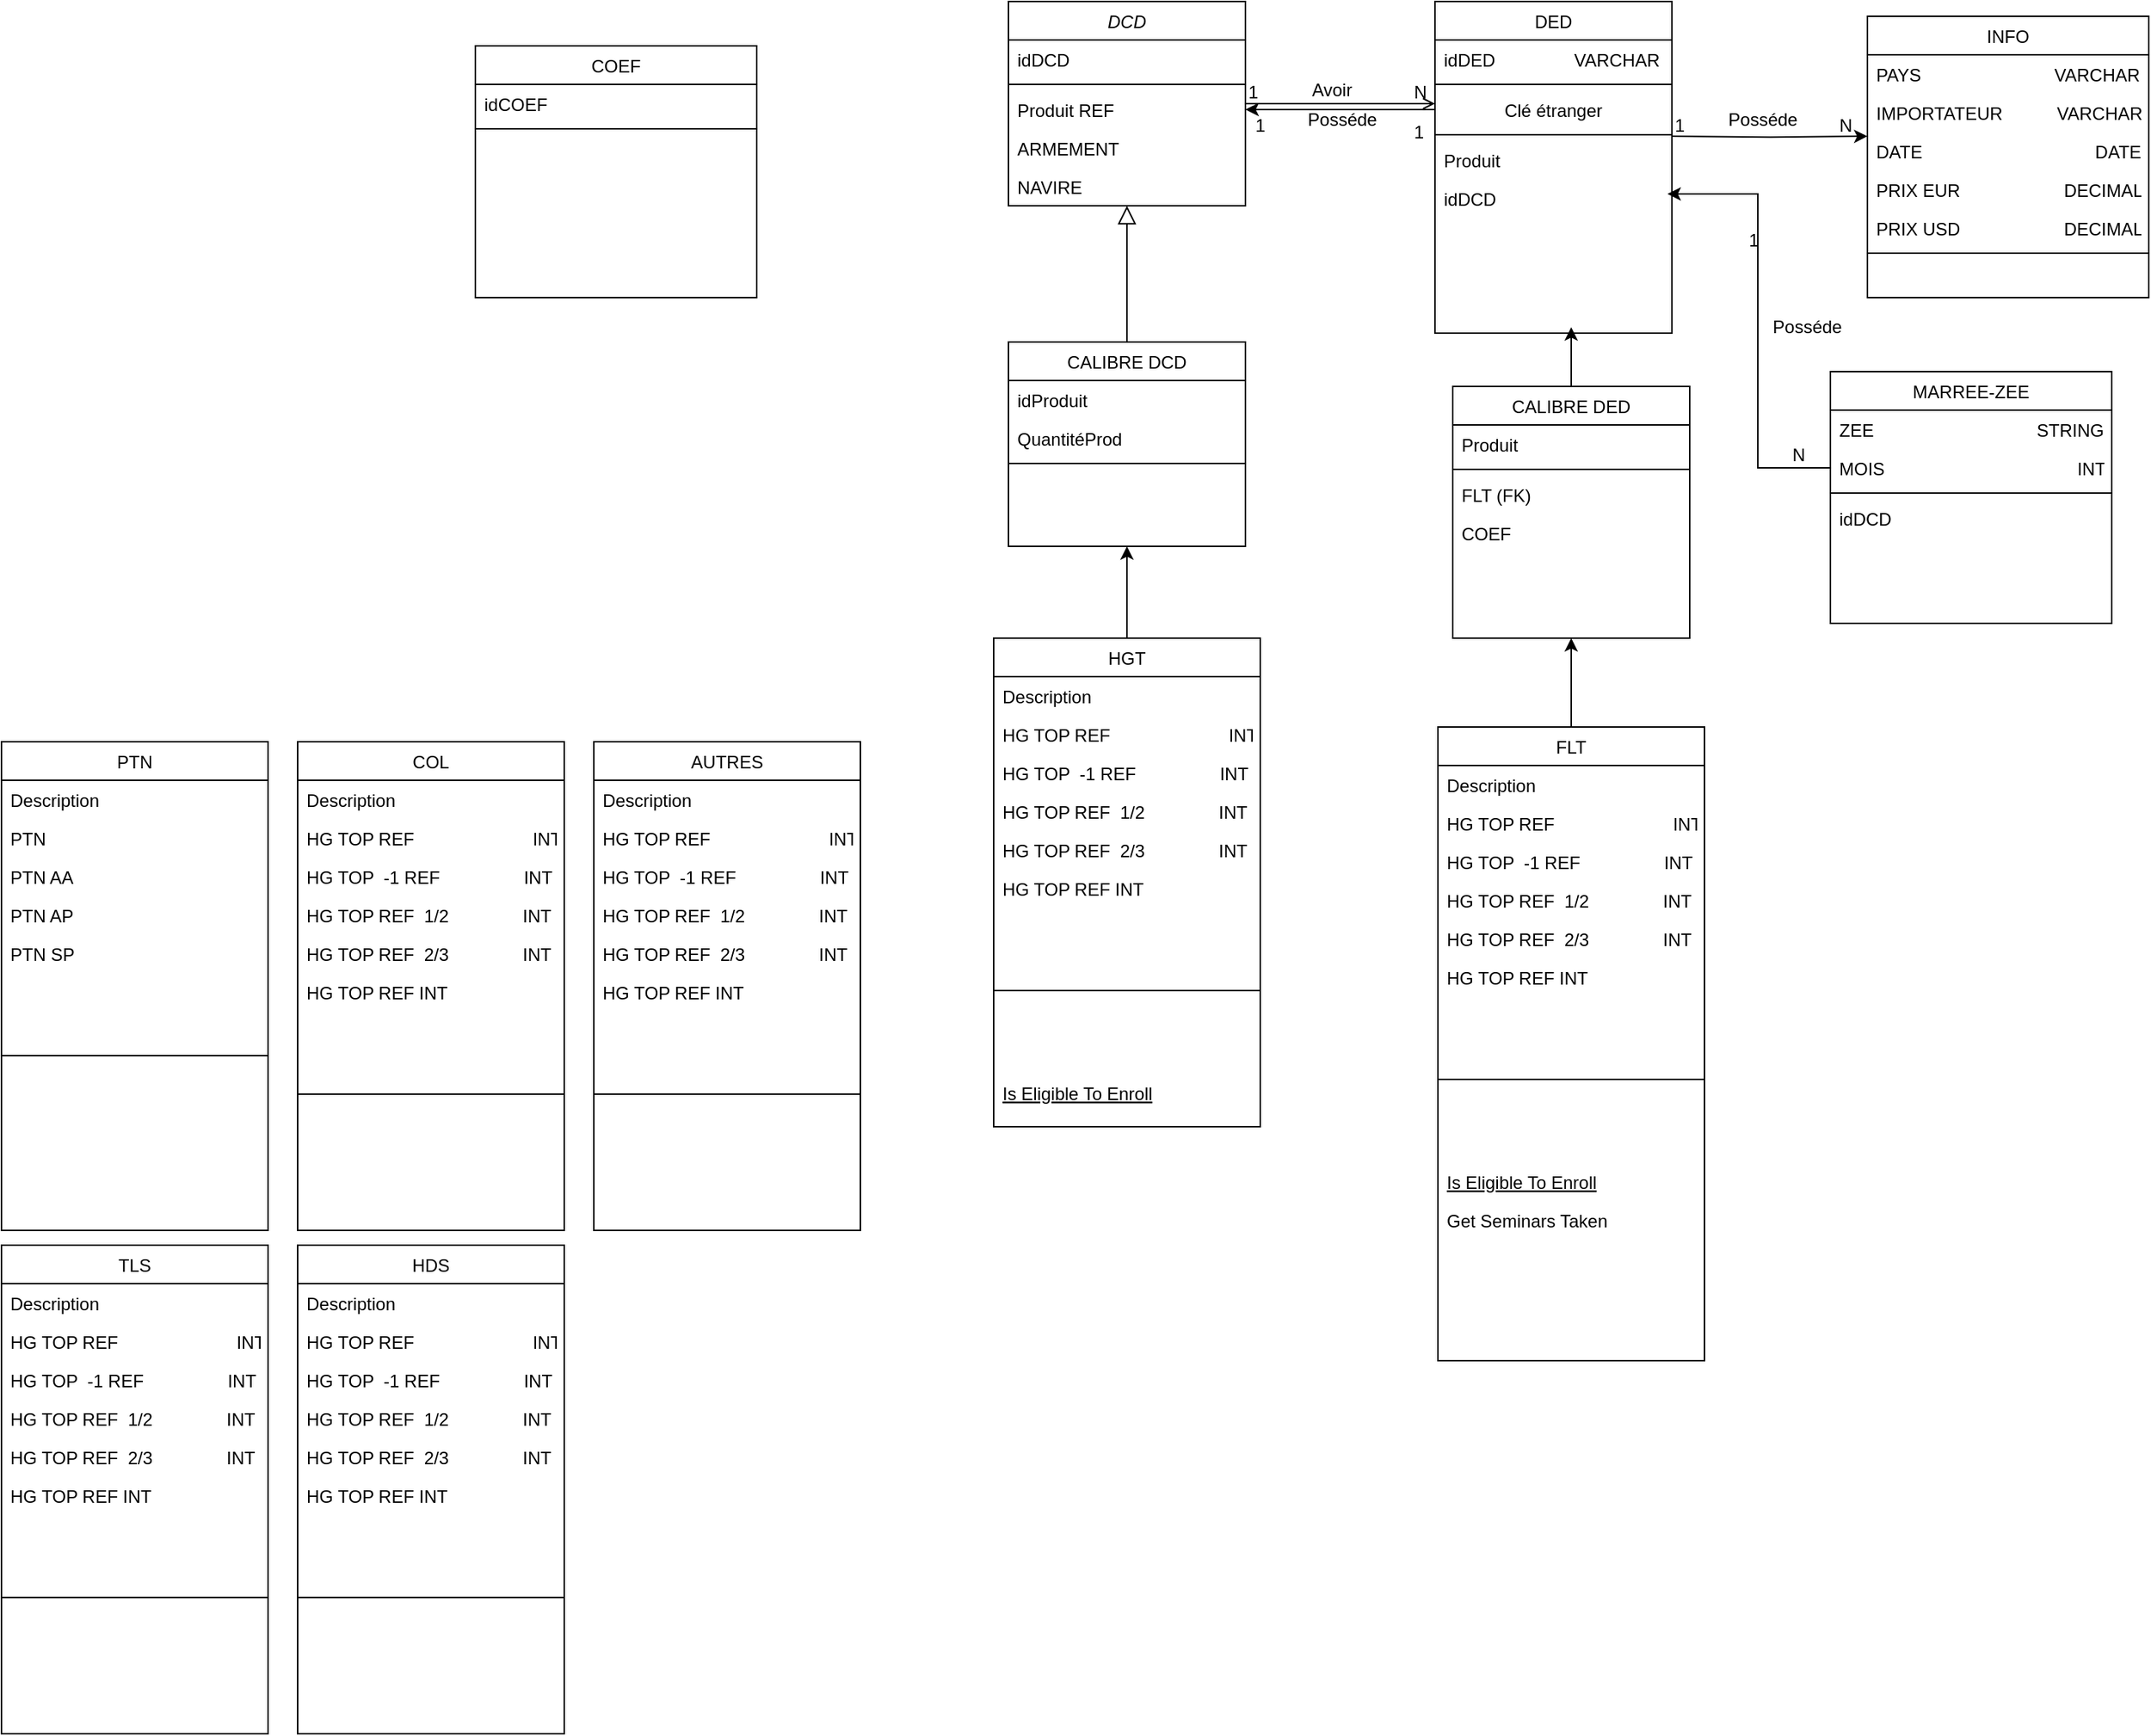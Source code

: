 <mxfile version="23.1.2" type="github">
  <diagram id="C5RBs43oDa-KdzZeNtuy" name="Page-1">
    <mxGraphModel dx="1964" dy="835" grid="1" gridSize="10" guides="1" tooltips="1" connect="1" arrows="1" fold="1" page="1" pageScale="1" pageWidth="827" pageHeight="1169" math="0" shadow="0">
      <root>
        <mxCell id="WIyWlLk6GJQsqaUBKTNV-0" />
        <mxCell id="WIyWlLk6GJQsqaUBKTNV-1" parent="WIyWlLk6GJQsqaUBKTNV-0" />
        <mxCell id="zkfFHV4jXpPFQw0GAbJ--0" value="DCD" style="swimlane;fontStyle=2;align=center;verticalAlign=top;childLayout=stackLayout;horizontal=1;startSize=26;horizontalStack=0;resizeParent=1;resizeLast=0;collapsible=1;marginBottom=0;rounded=0;shadow=0;strokeWidth=1;" parent="WIyWlLk6GJQsqaUBKTNV-1" vertex="1">
          <mxGeometry x="130" y="30" width="160" height="138" as="geometry">
            <mxRectangle x="230" y="140" width="160" height="26" as="alternateBounds" />
          </mxGeometry>
        </mxCell>
        <mxCell id="zkfFHV4jXpPFQw0GAbJ--1" value="idDCD" style="text;align=left;verticalAlign=top;spacingLeft=4;spacingRight=4;overflow=hidden;rotatable=0;points=[[0,0.5],[1,0.5]];portConstraint=eastwest;" parent="zkfFHV4jXpPFQw0GAbJ--0" vertex="1">
          <mxGeometry y="26" width="160" height="26" as="geometry" />
        </mxCell>
        <mxCell id="zkfFHV4jXpPFQw0GAbJ--4" value="" style="line;html=1;strokeWidth=1;align=left;verticalAlign=middle;spacingTop=-1;spacingLeft=3;spacingRight=3;rotatable=0;labelPosition=right;points=[];portConstraint=eastwest;" parent="zkfFHV4jXpPFQw0GAbJ--0" vertex="1">
          <mxGeometry y="52" width="160" height="8" as="geometry" />
        </mxCell>
        <mxCell id="zkfFHV4jXpPFQw0GAbJ--5" value="Produit REF" style="text;align=left;verticalAlign=top;spacingLeft=4;spacingRight=4;overflow=hidden;rotatable=0;points=[[0,0.5],[1,0.5]];portConstraint=eastwest;" parent="zkfFHV4jXpPFQw0GAbJ--0" vertex="1">
          <mxGeometry y="60" width="160" height="26" as="geometry" />
        </mxCell>
        <mxCell id="qgcwNALDDDJDEwrhftnE-55" value="ARMEMENT" style="text;align=left;verticalAlign=top;spacingLeft=4;spacingRight=4;overflow=hidden;rotatable=0;points=[[0,0.5],[1,0.5]];portConstraint=eastwest;" parent="zkfFHV4jXpPFQw0GAbJ--0" vertex="1">
          <mxGeometry y="86" width="160" height="26" as="geometry" />
        </mxCell>
        <mxCell id="qgcwNALDDDJDEwrhftnE-56" value="NAVIRE" style="text;align=left;verticalAlign=top;spacingLeft=4;spacingRight=4;overflow=hidden;rotatable=0;points=[[0,0.5],[1,0.5]];portConstraint=eastwest;" parent="zkfFHV4jXpPFQw0GAbJ--0" vertex="1">
          <mxGeometry y="112" width="160" height="26" as="geometry" />
        </mxCell>
        <mxCell id="zkfFHV4jXpPFQw0GAbJ--6" value="CALIBRE DCD" style="swimlane;fontStyle=0;align=center;verticalAlign=top;childLayout=stackLayout;horizontal=1;startSize=26;horizontalStack=0;resizeParent=1;resizeLast=0;collapsible=1;marginBottom=0;rounded=0;shadow=0;strokeWidth=1;" parent="WIyWlLk6GJQsqaUBKTNV-1" vertex="1">
          <mxGeometry x="130" y="260" width="160" height="138" as="geometry">
            <mxRectangle x="130" y="380" width="160" height="26" as="alternateBounds" />
          </mxGeometry>
        </mxCell>
        <mxCell id="zkfFHV4jXpPFQw0GAbJ--7" value="idProduit&#xa;" style="text;align=left;verticalAlign=top;spacingLeft=4;spacingRight=4;overflow=hidden;rotatable=0;points=[[0,0.5],[1,0.5]];portConstraint=eastwest;" parent="zkfFHV4jXpPFQw0GAbJ--6" vertex="1">
          <mxGeometry y="26" width="160" height="26" as="geometry" />
        </mxCell>
        <mxCell id="qgcwNALDDDJDEwrhftnE-77" value="QuantitéProd&#xa;" style="text;align=left;verticalAlign=top;spacingLeft=4;spacingRight=4;overflow=hidden;rotatable=0;points=[[0,0.5],[1,0.5]];portConstraint=eastwest;" parent="zkfFHV4jXpPFQw0GAbJ--6" vertex="1">
          <mxGeometry y="52" width="160" height="26" as="geometry" />
        </mxCell>
        <mxCell id="zkfFHV4jXpPFQw0GAbJ--9" value="" style="line;html=1;strokeWidth=1;align=left;verticalAlign=middle;spacingTop=-1;spacingLeft=3;spacingRight=3;rotatable=0;labelPosition=right;points=[];portConstraint=eastwest;" parent="zkfFHV4jXpPFQw0GAbJ--6" vertex="1">
          <mxGeometry y="78" width="160" height="8" as="geometry" />
        </mxCell>
        <mxCell id="zkfFHV4jXpPFQw0GAbJ--12" value="" style="endArrow=block;endSize=10;endFill=0;shadow=0;strokeWidth=1;rounded=0;edgeStyle=elbowEdgeStyle;elbow=vertical;" parent="WIyWlLk6GJQsqaUBKTNV-1" source="zkfFHV4jXpPFQw0GAbJ--6" target="zkfFHV4jXpPFQw0GAbJ--0" edge="1">
          <mxGeometry width="160" relative="1" as="geometry">
            <mxPoint x="110" y="113" as="sourcePoint" />
            <mxPoint x="110" y="113" as="targetPoint" />
          </mxGeometry>
        </mxCell>
        <mxCell id="qgcwNALDDDJDEwrhftnE-39" style="edgeStyle=orthogonalEdgeStyle;rounded=0;orthogonalLoop=1;jettySize=auto;html=1;" parent="WIyWlLk6GJQsqaUBKTNV-1" source="zkfFHV4jXpPFQw0GAbJ--13" edge="1">
          <mxGeometry relative="1" as="geometry">
            <mxPoint x="510" y="250" as="targetPoint" />
          </mxGeometry>
        </mxCell>
        <mxCell id="zkfFHV4jXpPFQw0GAbJ--13" value="CALIBRE DED" style="swimlane;fontStyle=0;align=center;verticalAlign=top;childLayout=stackLayout;horizontal=1;startSize=26;horizontalStack=0;resizeParent=1;resizeLast=0;collapsible=1;marginBottom=0;rounded=0;shadow=0;strokeWidth=1;" parent="WIyWlLk6GJQsqaUBKTNV-1" vertex="1">
          <mxGeometry x="430" y="290" width="160" height="170" as="geometry">
            <mxRectangle x="340" y="380" width="170" height="26" as="alternateBounds" />
          </mxGeometry>
        </mxCell>
        <mxCell id="zkfFHV4jXpPFQw0GAbJ--14" value="Produit" style="text;align=left;verticalAlign=top;spacingLeft=4;spacingRight=4;overflow=hidden;rotatable=0;points=[[0,0.5],[1,0.5]];portConstraint=eastwest;" parent="zkfFHV4jXpPFQw0GAbJ--13" vertex="1">
          <mxGeometry y="26" width="160" height="26" as="geometry" />
        </mxCell>
        <mxCell id="zkfFHV4jXpPFQw0GAbJ--15" value="" style="line;html=1;strokeWidth=1;align=left;verticalAlign=middle;spacingTop=-1;spacingLeft=3;spacingRight=3;rotatable=0;labelPosition=right;points=[];portConstraint=eastwest;" parent="zkfFHV4jXpPFQw0GAbJ--13" vertex="1">
          <mxGeometry y="52" width="160" height="8" as="geometry" />
        </mxCell>
        <mxCell id="qgcwNALDDDJDEwrhftnE-46" value="FLT (FK)" style="text;align=left;verticalAlign=top;spacingLeft=4;spacingRight=4;overflow=hidden;rotatable=0;points=[[0,0.5],[1,0.5]];portConstraint=eastwest;" parent="zkfFHV4jXpPFQw0GAbJ--13" vertex="1">
          <mxGeometry y="60" width="160" height="26" as="geometry" />
        </mxCell>
        <mxCell id="ZWhi7HKw57hq6rSF6S-4-10" value="COEF" style="text;align=left;verticalAlign=top;spacingLeft=4;spacingRight=4;overflow=hidden;rotatable=0;points=[[0,0.5],[1,0.5]];portConstraint=eastwest;" vertex="1" parent="zkfFHV4jXpPFQw0GAbJ--13">
          <mxGeometry y="86" width="160" height="26" as="geometry" />
        </mxCell>
        <mxCell id="zkfFHV4jXpPFQw0GAbJ--17" value="DED" style="swimlane;fontStyle=0;align=center;verticalAlign=top;childLayout=stackLayout;horizontal=1;startSize=26;horizontalStack=0;resizeParent=1;resizeLast=0;collapsible=1;marginBottom=0;rounded=0;shadow=0;strokeWidth=1;" parent="WIyWlLk6GJQsqaUBKTNV-1" vertex="1">
          <mxGeometry x="418" y="30" width="160" height="224" as="geometry">
            <mxRectangle x="550" y="140" width="160" height="26" as="alternateBounds" />
          </mxGeometry>
        </mxCell>
        <mxCell id="zkfFHV4jXpPFQw0GAbJ--18" value="idDED                VARCHAR" style="text;align=left;verticalAlign=top;spacingLeft=4;spacingRight=4;overflow=hidden;rotatable=0;points=[[0,0.5],[1,0.5]];portConstraint=eastwest;" parent="zkfFHV4jXpPFQw0GAbJ--17" vertex="1">
          <mxGeometry y="26" width="160" height="26" as="geometry" />
        </mxCell>
        <mxCell id="qgcwNALDDDJDEwrhftnE-44" style="edgeStyle=orthogonalEdgeStyle;rounded=0;orthogonalLoop=1;jettySize=auto;html=1;" parent="zkfFHV4jXpPFQw0GAbJ--17" edge="1">
          <mxGeometry relative="1" as="geometry">
            <mxPoint x="292" y="91" as="targetPoint" />
            <mxPoint x="160" y="91.059" as="sourcePoint" />
          </mxGeometry>
        </mxCell>
        <mxCell id="zkfFHV4jXpPFQw0GAbJ--23" value="" style="line;html=1;strokeWidth=1;align=left;verticalAlign=middle;spacingTop=-1;spacingLeft=3;spacingRight=3;rotatable=0;labelPosition=right;points=[];portConstraint=eastwest;" parent="zkfFHV4jXpPFQw0GAbJ--17" vertex="1">
          <mxGeometry y="52" width="160" height="8" as="geometry" />
        </mxCell>
        <mxCell id="zkfFHV4jXpPFQw0GAbJ--24" value="Clé étranger" style="text;align=center;verticalAlign=top;spacingLeft=4;spacingRight=4;overflow=hidden;rotatable=0;points=[[0,0.5],[1,0.5]];portConstraint=eastwest;" parent="zkfFHV4jXpPFQw0GAbJ--17" vertex="1">
          <mxGeometry y="60" width="160" height="26" as="geometry" />
        </mxCell>
        <mxCell id="qgcwNALDDDJDEwrhftnE-45" value="" style="line;html=1;strokeWidth=1;align=left;verticalAlign=middle;spacingTop=-1;spacingLeft=3;spacingRight=3;rotatable=0;labelPosition=right;points=[];portConstraint=eastwest;" parent="zkfFHV4jXpPFQw0GAbJ--17" vertex="1">
          <mxGeometry y="86" width="160" height="8" as="geometry" />
        </mxCell>
        <mxCell id="zkfFHV4jXpPFQw0GAbJ--25" value="Produit" style="text;align=left;verticalAlign=top;spacingLeft=4;spacingRight=4;overflow=hidden;rotatable=0;points=[[0,0.5],[1,0.5]];portConstraint=eastwest;" parent="zkfFHV4jXpPFQw0GAbJ--17" vertex="1">
          <mxGeometry y="94" width="160" height="26" as="geometry" />
        </mxCell>
        <mxCell id="qgcwNALDDDJDEwrhftnE-47" value="idDCD" style="text;align=left;verticalAlign=top;spacingLeft=4;spacingRight=4;overflow=hidden;rotatable=0;points=[[0,0.5],[1,0.5]];portConstraint=eastwest;" parent="zkfFHV4jXpPFQw0GAbJ--17" vertex="1">
          <mxGeometry y="120" width="160" height="26" as="geometry" />
        </mxCell>
        <mxCell id="zkfFHV4jXpPFQw0GAbJ--26" value="" style="endArrow=open;shadow=0;strokeWidth=1;rounded=0;endFill=1;edgeStyle=elbowEdgeStyle;elbow=vertical;" parent="WIyWlLk6GJQsqaUBKTNV-1" source="zkfFHV4jXpPFQw0GAbJ--0" target="zkfFHV4jXpPFQw0GAbJ--17" edge="1">
          <mxGeometry x="0.5" y="41" relative="1" as="geometry">
            <mxPoint x="290" y="102" as="sourcePoint" />
            <mxPoint x="450" y="102" as="targetPoint" />
            <mxPoint x="-40" y="32" as="offset" />
          </mxGeometry>
        </mxCell>
        <mxCell id="zkfFHV4jXpPFQw0GAbJ--27" value="1" style="resizable=0;align=left;verticalAlign=bottom;labelBackgroundColor=none;fontSize=12;" parent="zkfFHV4jXpPFQw0GAbJ--26" connectable="0" vertex="1">
          <mxGeometry x="-1" relative="1" as="geometry">
            <mxPoint y="1" as="offset" />
          </mxGeometry>
        </mxCell>
        <mxCell id="zkfFHV4jXpPFQw0GAbJ--28" value="N" style="resizable=0;align=right;verticalAlign=bottom;labelBackgroundColor=none;fontSize=12;" parent="zkfFHV4jXpPFQw0GAbJ--26" connectable="0" vertex="1">
          <mxGeometry x="1" relative="1" as="geometry">
            <mxPoint x="-4" y="1" as="offset" />
          </mxGeometry>
        </mxCell>
        <mxCell id="zkfFHV4jXpPFQw0GAbJ--29" value="Avoir" style="text;html=1;resizable=0;points=[];;align=center;verticalAlign=middle;labelBackgroundColor=none;rounded=0;shadow=0;strokeWidth=1;fontSize=12;" parent="zkfFHV4jXpPFQw0GAbJ--26" vertex="1" connectable="0">
          <mxGeometry x="0.5" y="49" relative="1" as="geometry">
            <mxPoint x="-38" y="40" as="offset" />
          </mxGeometry>
        </mxCell>
        <mxCell id="qgcwNALDDDJDEwrhftnE-63" style="edgeStyle=orthogonalEdgeStyle;rounded=0;orthogonalLoop=1;jettySize=auto;html=1;entryX=0.5;entryY=1;entryDx=0;entryDy=0;" parent="WIyWlLk6GJQsqaUBKTNV-1" source="qgcwNALDDDJDEwrhftnE-0" target="zkfFHV4jXpPFQw0GAbJ--6" edge="1">
          <mxGeometry relative="1" as="geometry" />
        </mxCell>
        <mxCell id="qgcwNALDDDJDEwrhftnE-0" value="HGT" style="swimlane;fontStyle=0;align=center;verticalAlign=top;childLayout=stackLayout;horizontal=1;startSize=26;horizontalStack=0;resizeParent=1;resizeLast=0;collapsible=1;marginBottom=0;rounded=0;shadow=0;strokeWidth=1;" parent="WIyWlLk6GJQsqaUBKTNV-1" vertex="1">
          <mxGeometry x="120" y="460" width="180" height="330" as="geometry">
            <mxRectangle x="130" y="380" width="160" height="26" as="alternateBounds" />
          </mxGeometry>
        </mxCell>
        <mxCell id="qgcwNALDDDJDEwrhftnE-1" value="Description" style="text;align=left;verticalAlign=top;spacingLeft=4;spacingRight=4;overflow=hidden;rotatable=0;points=[[0,0.5],[1,0.5]];portConstraint=eastwest;" parent="qgcwNALDDDJDEwrhftnE-0" vertex="1">
          <mxGeometry y="26" width="180" height="26" as="geometry" />
        </mxCell>
        <mxCell id="qgcwNALDDDJDEwrhftnE-2" value="HG TOP REF                        INT" style="text;align=left;verticalAlign=top;spacingLeft=4;spacingRight=4;overflow=hidden;rotatable=0;points=[[0,0.5],[1,0.5]];portConstraint=eastwest;rounded=0;shadow=0;html=0;" parent="qgcwNALDDDJDEwrhftnE-0" vertex="1">
          <mxGeometry y="52" width="180" height="26" as="geometry" />
        </mxCell>
        <mxCell id="qgcwNALDDDJDEwrhftnE-10" value="HG TOP  -1 REF                 INT" style="text;align=left;verticalAlign=top;spacingLeft=4;spacingRight=4;overflow=hidden;rotatable=0;points=[[0,0.5],[1,0.5]];portConstraint=eastwest;rounded=0;shadow=0;html=0;" parent="qgcwNALDDDJDEwrhftnE-0" vertex="1">
          <mxGeometry y="78" width="180" height="26" as="geometry" />
        </mxCell>
        <mxCell id="qgcwNALDDDJDEwrhftnE-11" value="HG TOP REF  1/2               INT" style="text;align=left;verticalAlign=top;spacingLeft=4;spacingRight=4;overflow=hidden;rotatable=0;points=[[0,0.5],[1,0.5]];portConstraint=eastwest;rounded=0;shadow=0;html=0;" parent="qgcwNALDDDJDEwrhftnE-0" vertex="1">
          <mxGeometry y="104" width="180" height="26" as="geometry" />
        </mxCell>
        <mxCell id="qgcwNALDDDJDEwrhftnE-12" value="HG TOP REF  2/3               INT" style="text;align=left;verticalAlign=top;spacingLeft=4;spacingRight=4;overflow=hidden;rotatable=0;points=[[0,0.5],[1,0.5]];portConstraint=eastwest;rounded=0;shadow=0;html=0;" parent="qgcwNALDDDJDEwrhftnE-0" vertex="1">
          <mxGeometry y="130" width="180" height="26" as="geometry" />
        </mxCell>
        <mxCell id="qgcwNALDDDJDEwrhftnE-13" value="HG TOP REF INT" style="text;align=left;verticalAlign=top;spacingLeft=4;spacingRight=4;overflow=hidden;rotatable=0;points=[[0,0.5],[1,0.5]];portConstraint=eastwest;rounded=0;shadow=0;html=0;" parent="qgcwNALDDDJDEwrhftnE-0" vertex="1">
          <mxGeometry y="156" width="180" height="26" as="geometry" />
        </mxCell>
        <mxCell id="qgcwNALDDDJDEwrhftnE-3" value="" style="line;html=1;strokeWidth=1;align=left;verticalAlign=middle;spacingTop=-1;spacingLeft=3;spacingRight=3;rotatable=0;labelPosition=right;points=[];portConstraint=eastwest;" parent="qgcwNALDDDJDEwrhftnE-0" vertex="1">
          <mxGeometry y="182" width="180" height="112" as="geometry" />
        </mxCell>
        <mxCell id="qgcwNALDDDJDEwrhftnE-4" value="Is Eligible To Enroll" style="text;align=left;verticalAlign=top;spacingLeft=4;spacingRight=4;overflow=hidden;rotatable=0;points=[[0,0.5],[1,0.5]];portConstraint=eastwest;fontStyle=4" parent="qgcwNALDDDJDEwrhftnE-0" vertex="1">
          <mxGeometry y="294" width="180" height="26" as="geometry" />
        </mxCell>
        <mxCell id="qgcwNALDDDJDEwrhftnE-42" style="edgeStyle=orthogonalEdgeStyle;rounded=0;orthogonalLoop=1;jettySize=auto;html=1;entryX=0.5;entryY=1;entryDx=0;entryDy=0;" parent="WIyWlLk6GJQsqaUBKTNV-1" source="qgcwNALDDDJDEwrhftnE-15" target="zkfFHV4jXpPFQw0GAbJ--13" edge="1">
          <mxGeometry relative="1" as="geometry" />
        </mxCell>
        <mxCell id="qgcwNALDDDJDEwrhftnE-15" value="FLT" style="swimlane;fontStyle=0;align=center;verticalAlign=top;childLayout=stackLayout;horizontal=1;startSize=26;horizontalStack=0;resizeParent=1;resizeLast=0;collapsible=1;marginBottom=0;rounded=0;shadow=0;strokeWidth=1;" parent="WIyWlLk6GJQsqaUBKTNV-1" vertex="1">
          <mxGeometry x="420" y="520" width="180" height="428" as="geometry">
            <mxRectangle x="130" y="380" width="160" height="26" as="alternateBounds" />
          </mxGeometry>
        </mxCell>
        <mxCell id="qgcwNALDDDJDEwrhftnE-16" value="Description" style="text;align=left;verticalAlign=top;spacingLeft=4;spacingRight=4;overflow=hidden;rotatable=0;points=[[0,0.5],[1,0.5]];portConstraint=eastwest;" parent="qgcwNALDDDJDEwrhftnE-15" vertex="1">
          <mxGeometry y="26" width="180" height="26" as="geometry" />
        </mxCell>
        <mxCell id="qgcwNALDDDJDEwrhftnE-17" value="HG TOP REF                        INT" style="text;align=left;verticalAlign=top;spacingLeft=4;spacingRight=4;overflow=hidden;rotatable=0;points=[[0,0.5],[1,0.5]];portConstraint=eastwest;rounded=0;shadow=0;html=0;" parent="qgcwNALDDDJDEwrhftnE-15" vertex="1">
          <mxGeometry y="52" width="180" height="26" as="geometry" />
        </mxCell>
        <mxCell id="qgcwNALDDDJDEwrhftnE-18" value="HG TOP  -1 REF                 INT" style="text;align=left;verticalAlign=top;spacingLeft=4;spacingRight=4;overflow=hidden;rotatable=0;points=[[0,0.5],[1,0.5]];portConstraint=eastwest;rounded=0;shadow=0;html=0;" parent="qgcwNALDDDJDEwrhftnE-15" vertex="1">
          <mxGeometry y="78" width="180" height="26" as="geometry" />
        </mxCell>
        <mxCell id="qgcwNALDDDJDEwrhftnE-19" value="HG TOP REF  1/2               INT" style="text;align=left;verticalAlign=top;spacingLeft=4;spacingRight=4;overflow=hidden;rotatable=0;points=[[0,0.5],[1,0.5]];portConstraint=eastwest;rounded=0;shadow=0;html=0;" parent="qgcwNALDDDJDEwrhftnE-15" vertex="1">
          <mxGeometry y="104" width="180" height="26" as="geometry" />
        </mxCell>
        <mxCell id="qgcwNALDDDJDEwrhftnE-20" value="HG TOP REF  2/3               INT" style="text;align=left;verticalAlign=top;spacingLeft=4;spacingRight=4;overflow=hidden;rotatable=0;points=[[0,0.5],[1,0.5]];portConstraint=eastwest;rounded=0;shadow=0;html=0;" parent="qgcwNALDDDJDEwrhftnE-15" vertex="1">
          <mxGeometry y="130" width="180" height="26" as="geometry" />
        </mxCell>
        <mxCell id="qgcwNALDDDJDEwrhftnE-21" value="HG TOP REF INT" style="text;align=left;verticalAlign=top;spacingLeft=4;spacingRight=4;overflow=hidden;rotatable=0;points=[[0,0.5],[1,0.5]];portConstraint=eastwest;rounded=0;shadow=0;html=0;" parent="qgcwNALDDDJDEwrhftnE-15" vertex="1">
          <mxGeometry y="156" width="180" height="26" as="geometry" />
        </mxCell>
        <mxCell id="qgcwNALDDDJDEwrhftnE-22" value="" style="line;html=1;strokeWidth=1;align=left;verticalAlign=middle;spacingTop=-1;spacingLeft=3;spacingRight=3;rotatable=0;labelPosition=right;points=[];portConstraint=eastwest;" parent="qgcwNALDDDJDEwrhftnE-15" vertex="1">
          <mxGeometry y="182" width="180" height="112" as="geometry" />
        </mxCell>
        <mxCell id="qgcwNALDDDJDEwrhftnE-23" value="Is Eligible To Enroll" style="text;align=left;verticalAlign=top;spacingLeft=4;spacingRight=4;overflow=hidden;rotatable=0;points=[[0,0.5],[1,0.5]];portConstraint=eastwest;fontStyle=4" parent="qgcwNALDDDJDEwrhftnE-15" vertex="1">
          <mxGeometry y="294" width="180" height="26" as="geometry" />
        </mxCell>
        <mxCell id="qgcwNALDDDJDEwrhftnE-5" value="Get Seminars Taken" style="text;align=left;verticalAlign=top;spacingLeft=4;spacingRight=4;overflow=hidden;rotatable=0;points=[[0,0.5],[1,0.5]];portConstraint=eastwest;" parent="qgcwNALDDDJDEwrhftnE-15" vertex="1">
          <mxGeometry y="320" width="180" height="108" as="geometry" />
        </mxCell>
        <mxCell id="qgcwNALDDDJDEwrhftnE-24" value="PTN" style="swimlane;fontStyle=0;align=center;verticalAlign=top;childLayout=stackLayout;horizontal=1;startSize=26;horizontalStack=0;resizeParent=1;resizeLast=0;collapsible=1;marginBottom=0;rounded=0;shadow=0;strokeWidth=1;" parent="WIyWlLk6GJQsqaUBKTNV-1" vertex="1">
          <mxGeometry x="-550" y="530" width="180" height="330" as="geometry">
            <mxRectangle x="130" y="380" width="160" height="26" as="alternateBounds" />
          </mxGeometry>
        </mxCell>
        <mxCell id="qgcwNALDDDJDEwrhftnE-25" value="Description" style="text;align=left;verticalAlign=top;spacingLeft=4;spacingRight=4;overflow=hidden;rotatable=0;points=[[0,0.5],[1,0.5]];portConstraint=eastwest;" parent="qgcwNALDDDJDEwrhftnE-24" vertex="1">
          <mxGeometry y="26" width="180" height="26" as="geometry" />
        </mxCell>
        <mxCell id="qgcwNALDDDJDEwrhftnE-26" value="PTN" style="text;align=left;verticalAlign=top;spacingLeft=4;spacingRight=4;overflow=hidden;rotatable=0;points=[[0,0.5],[1,0.5]];portConstraint=eastwest;rounded=0;shadow=0;html=0;" parent="qgcwNALDDDJDEwrhftnE-24" vertex="1">
          <mxGeometry y="52" width="180" height="26" as="geometry" />
        </mxCell>
        <mxCell id="qgcwNALDDDJDEwrhftnE-29" value="PTN AA" style="text;align=left;verticalAlign=top;spacingLeft=4;spacingRight=4;overflow=hidden;rotatable=0;points=[[0,0.5],[1,0.5]];portConstraint=eastwest;rounded=0;shadow=0;html=0;" parent="qgcwNALDDDJDEwrhftnE-24" vertex="1">
          <mxGeometry y="78" width="180" height="26" as="geometry" />
        </mxCell>
        <mxCell id="qgcwNALDDDJDEwrhftnE-27" value="PTN AP" style="text;align=left;verticalAlign=top;spacingLeft=4;spacingRight=4;overflow=hidden;rotatable=0;points=[[0,0.5],[1,0.5]];portConstraint=eastwest;rounded=0;shadow=0;html=0;" parent="qgcwNALDDDJDEwrhftnE-24" vertex="1">
          <mxGeometry y="104" width="180" height="26" as="geometry" />
        </mxCell>
        <mxCell id="qgcwNALDDDJDEwrhftnE-28" value="PTN SP" style="text;align=left;verticalAlign=top;spacingLeft=4;spacingRight=4;overflow=hidden;rotatable=0;points=[[0,0.5],[1,0.5]];portConstraint=eastwest;rounded=0;shadow=0;html=0;" parent="qgcwNALDDDJDEwrhftnE-24" vertex="1">
          <mxGeometry y="130" width="180" height="26" as="geometry" />
        </mxCell>
        <mxCell id="qgcwNALDDDJDEwrhftnE-31" value="" style="line;html=1;strokeWidth=1;align=left;verticalAlign=middle;spacingTop=-1;spacingLeft=3;spacingRight=3;rotatable=0;labelPosition=right;points=[];portConstraint=eastwest;" parent="qgcwNALDDDJDEwrhftnE-24" vertex="1">
          <mxGeometry y="156" width="180" height="112" as="geometry" />
        </mxCell>
        <mxCell id="qgcwNALDDDJDEwrhftnE-35" value="INFO" style="swimlane;fontStyle=0;align=center;verticalAlign=top;childLayout=stackLayout;horizontal=1;startSize=26;horizontalStack=0;resizeParent=1;resizeLast=0;collapsible=1;marginBottom=0;rounded=0;shadow=0;strokeWidth=1;" parent="WIyWlLk6GJQsqaUBKTNV-1" vertex="1">
          <mxGeometry x="710" y="40" width="190" height="190" as="geometry">
            <mxRectangle x="340" y="380" width="170" height="26" as="alternateBounds" />
          </mxGeometry>
        </mxCell>
        <mxCell id="qgcwNALDDDJDEwrhftnE-36" value="PAYS                           VARCHAR" style="text;align=left;verticalAlign=top;spacingLeft=4;spacingRight=4;overflow=hidden;rotatable=0;points=[[0,0.5],[1,0.5]];portConstraint=eastwest;" parent="qgcwNALDDDJDEwrhftnE-35" vertex="1">
          <mxGeometry y="26" width="190" height="26" as="geometry" />
        </mxCell>
        <mxCell id="qgcwNALDDDJDEwrhftnE-38" value="IMPORTATEUR           VARCHAR" style="text;align=left;verticalAlign=top;spacingLeft=4;spacingRight=4;overflow=hidden;rotatable=0;points=[[0,0.5],[1,0.5]];portConstraint=eastwest;" parent="qgcwNALDDDJDEwrhftnE-35" vertex="1">
          <mxGeometry y="52" width="190" height="26" as="geometry" />
        </mxCell>
        <mxCell id="qgcwNALDDDJDEwrhftnE-41" value="DATE                                   DATE" style="text;align=left;verticalAlign=top;spacingLeft=4;spacingRight=4;overflow=hidden;rotatable=0;points=[[0,0.5],[1,0.5]];portConstraint=eastwest;" parent="qgcwNALDDDJDEwrhftnE-35" vertex="1">
          <mxGeometry y="78" width="190" height="26" as="geometry" />
        </mxCell>
        <mxCell id="qgcwNALDDDJDEwrhftnE-40" value="PRIX EUR                     DECIMAL" style="text;align=left;verticalAlign=top;spacingLeft=4;spacingRight=4;overflow=hidden;rotatable=0;points=[[0,0.5],[1,0.5]];portConstraint=eastwest;" parent="qgcwNALDDDJDEwrhftnE-35" vertex="1">
          <mxGeometry y="104" width="190" height="26" as="geometry" />
        </mxCell>
        <mxCell id="ZWhi7HKw57hq6rSF6S-4-9" value="PRIX USD                     DECIMAL" style="text;align=left;verticalAlign=top;spacingLeft=4;spacingRight=4;overflow=hidden;rotatable=0;points=[[0,0.5],[1,0.5]];portConstraint=eastwest;" vertex="1" parent="qgcwNALDDDJDEwrhftnE-35">
          <mxGeometry y="130" width="190" height="26" as="geometry" />
        </mxCell>
        <mxCell id="qgcwNALDDDJDEwrhftnE-37" value="" style="line;html=1;strokeWidth=1;align=left;verticalAlign=middle;spacingTop=-1;spacingLeft=3;spacingRight=3;rotatable=0;labelPosition=right;points=[];portConstraint=eastwest;" parent="qgcwNALDDDJDEwrhftnE-35" vertex="1">
          <mxGeometry y="156" width="190" height="8" as="geometry" />
        </mxCell>
        <mxCell id="qgcwNALDDDJDEwrhftnE-48" value="MARREE-ZEE" style="swimlane;fontStyle=0;align=center;verticalAlign=top;childLayout=stackLayout;horizontal=1;startSize=26;horizontalStack=0;resizeParent=1;resizeLast=0;collapsible=1;marginBottom=0;rounded=0;shadow=0;strokeWidth=1;" parent="WIyWlLk6GJQsqaUBKTNV-1" vertex="1">
          <mxGeometry x="685" y="280" width="190" height="170" as="geometry">
            <mxRectangle x="340" y="380" width="170" height="26" as="alternateBounds" />
          </mxGeometry>
        </mxCell>
        <mxCell id="qgcwNALDDDJDEwrhftnE-49" value="ZEE                                 STRING" style="text;align=left;verticalAlign=top;spacingLeft=4;spacingRight=4;overflow=hidden;rotatable=0;points=[[0,0.5],[1,0.5]];portConstraint=eastwest;" parent="qgcwNALDDDJDEwrhftnE-48" vertex="1">
          <mxGeometry y="26" width="190" height="26" as="geometry" />
        </mxCell>
        <mxCell id="qgcwNALDDDJDEwrhftnE-78" style="edgeStyle=orthogonalEdgeStyle;rounded=0;orthogonalLoop=1;jettySize=auto;html=1;exitX=0;exitY=0.5;exitDx=0;exitDy=0;" parent="qgcwNALDDDJDEwrhftnE-48" source="qgcwNALDDDJDEwrhftnE-50" edge="1">
          <mxGeometry relative="1" as="geometry">
            <mxPoint x="-110" y="-120" as="targetPoint" />
            <Array as="points">
              <mxPoint x="-49" y="65" />
              <mxPoint x="-49" y="-120" />
              <mxPoint x="-110" y="-120" />
            </Array>
          </mxGeometry>
        </mxCell>
        <mxCell id="qgcwNALDDDJDEwrhftnE-50" value="MOIS                                       INT" style="text;align=left;verticalAlign=top;spacingLeft=4;spacingRight=4;overflow=hidden;rotatable=0;points=[[0,0.5],[1,0.5]];portConstraint=eastwest;" parent="qgcwNALDDDJDEwrhftnE-48" vertex="1">
          <mxGeometry y="52" width="190" height="26" as="geometry" />
        </mxCell>
        <mxCell id="qgcwNALDDDJDEwrhftnE-53" value="" style="line;html=1;strokeWidth=1;align=left;verticalAlign=middle;spacingTop=-1;spacingLeft=3;spacingRight=3;rotatable=0;labelPosition=right;points=[];portConstraint=eastwest;" parent="qgcwNALDDDJDEwrhftnE-48" vertex="1">
          <mxGeometry y="78" width="190" height="8" as="geometry" />
        </mxCell>
        <mxCell id="qgcwNALDDDJDEwrhftnE-54" value="idDCD" style="text;align=left;verticalAlign=top;spacingLeft=4;spacingRight=4;overflow=hidden;rotatable=0;points=[[0,0.5],[1,0.5]];portConstraint=eastwest;" parent="qgcwNALDDDJDEwrhftnE-48" vertex="1">
          <mxGeometry y="86" width="190" height="26" as="geometry" />
        </mxCell>
        <mxCell id="qgcwNALDDDJDEwrhftnE-60" value="1" style="resizable=0;align=left;verticalAlign=bottom;labelBackgroundColor=none;fontSize=12;" parent="WIyWlLk6GJQsqaUBKTNV-1" connectable="0" vertex="1">
          <mxGeometry x="580" y="122.588" as="geometry">
            <mxPoint x="-2" as="offset" />
          </mxGeometry>
        </mxCell>
        <mxCell id="qgcwNALDDDJDEwrhftnE-61" value="N" style="resizable=0;align=right;verticalAlign=bottom;labelBackgroundColor=none;fontSize=12;" parent="WIyWlLk6GJQsqaUBKTNV-1" connectable="0" vertex="1">
          <mxGeometry x="701.235" y="122.588" as="geometry" />
        </mxCell>
        <mxCell id="qgcwNALDDDJDEwrhftnE-62" value="Posséde" style="text;html=1;resizable=0;points=[];;align=center;verticalAlign=middle;labelBackgroundColor=none;rounded=0;shadow=0;strokeWidth=1;fontSize=12;" parent="WIyWlLk6GJQsqaUBKTNV-1" vertex="1" connectable="0">
          <mxGeometry x="638.471" y="109.588" as="geometry" />
        </mxCell>
        <mxCell id="qgcwNALDDDJDEwrhftnE-64" style="edgeStyle=orthogonalEdgeStyle;rounded=0;orthogonalLoop=1;jettySize=auto;html=1;exitX=0;exitY=0.5;exitDx=0;exitDy=0;entryX=1;entryY=0.5;entryDx=0;entryDy=0;" parent="WIyWlLk6GJQsqaUBKTNV-1" source="zkfFHV4jXpPFQw0GAbJ--24" target="zkfFHV4jXpPFQw0GAbJ--5" edge="1">
          <mxGeometry relative="1" as="geometry" />
        </mxCell>
        <mxCell id="qgcwNALDDDJDEwrhftnE-71" value="1" style="resizable=0;align=left;verticalAlign=bottom;labelBackgroundColor=none;fontSize=12;" parent="WIyWlLk6GJQsqaUBKTNV-1" connectable="0" vertex="1">
          <mxGeometry x="296.76" y="122.588" as="geometry">
            <mxPoint x="-2" as="offset" />
          </mxGeometry>
        </mxCell>
        <mxCell id="qgcwNALDDDJDEwrhftnE-72" value="1" style="resizable=0;align=right;verticalAlign=bottom;labelBackgroundColor=none;fontSize=12;" parent="WIyWlLk6GJQsqaUBKTNV-1" connectable="0" vertex="1">
          <mxGeometry x="409.995" y="119.998" as="geometry">
            <mxPoint x="2" y="7" as="offset" />
          </mxGeometry>
        </mxCell>
        <mxCell id="qgcwNALDDDJDEwrhftnE-73" value="Posséde" style="text;html=1;resizable=0;points=[];;align=center;verticalAlign=middle;labelBackgroundColor=none;rounded=0;shadow=0;strokeWidth=1;fontSize=12;" parent="WIyWlLk6GJQsqaUBKTNV-1" vertex="1" connectable="0">
          <mxGeometry x="355.231" y="109.588" as="geometry" />
        </mxCell>
        <mxCell id="ZWhi7HKw57hq6rSF6S-4-0" value="1" style="resizable=0;align=left;verticalAlign=bottom;labelBackgroundColor=none;fontSize=12;" connectable="0" vertex="1" parent="WIyWlLk6GJQsqaUBKTNV-1">
          <mxGeometry x="630" y="199.998" as="geometry">
            <mxPoint x="-2" as="offset" />
          </mxGeometry>
        </mxCell>
        <mxCell id="ZWhi7HKw57hq6rSF6S-4-2" value="Posséde" style="text;html=1;resizable=0;points=[];;align=center;verticalAlign=middle;labelBackgroundColor=none;rounded=0;shadow=0;strokeWidth=1;fontSize=12;" vertex="1" connectable="0" parent="WIyWlLk6GJQsqaUBKTNV-1">
          <mxGeometry x="668.471" y="249.998" as="geometry" />
        </mxCell>
        <mxCell id="ZWhi7HKw57hq6rSF6S-4-1" value="N" style="resizable=0;align=right;verticalAlign=bottom;labelBackgroundColor=none;fontSize=12;" connectable="0" vertex="1" parent="WIyWlLk6GJQsqaUBKTNV-1">
          <mxGeometry x="480" y="345" width="190" as="geometry" />
        </mxCell>
        <mxCell id="ZWhi7HKw57hq6rSF6S-4-3" value="COEF" style="swimlane;fontStyle=0;align=center;verticalAlign=top;childLayout=stackLayout;horizontal=1;startSize=26;horizontalStack=0;resizeParent=1;resizeLast=0;collapsible=1;marginBottom=0;rounded=0;shadow=0;strokeWidth=1;" vertex="1" parent="WIyWlLk6GJQsqaUBKTNV-1">
          <mxGeometry x="-230" y="60" width="190" height="170" as="geometry">
            <mxRectangle x="340" y="380" width="170" height="26" as="alternateBounds" />
          </mxGeometry>
        </mxCell>
        <mxCell id="ZWhi7HKw57hq6rSF6S-4-4" value="idCOEF" style="text;align=left;verticalAlign=top;spacingLeft=4;spacingRight=4;overflow=hidden;rotatable=0;points=[[0,0.5],[1,0.5]];portConstraint=eastwest;" vertex="1" parent="ZWhi7HKw57hq6rSF6S-4-3">
          <mxGeometry y="26" width="190" height="26" as="geometry" />
        </mxCell>
        <mxCell id="ZWhi7HKw57hq6rSF6S-4-8" value="" style="line;html=1;strokeWidth=1;align=left;verticalAlign=middle;spacingTop=-1;spacingLeft=3;spacingRight=3;rotatable=0;labelPosition=right;points=[];portConstraint=eastwest;" vertex="1" parent="ZWhi7HKw57hq6rSF6S-4-3">
          <mxGeometry y="52" width="190" height="8" as="geometry" />
        </mxCell>
        <mxCell id="ZWhi7HKw57hq6rSF6S-4-11" value="COL" style="swimlane;fontStyle=0;align=center;verticalAlign=top;childLayout=stackLayout;horizontal=1;startSize=26;horizontalStack=0;resizeParent=1;resizeLast=0;collapsible=1;marginBottom=0;rounded=0;shadow=0;strokeWidth=1;" vertex="1" parent="WIyWlLk6GJQsqaUBKTNV-1">
          <mxGeometry x="-350" y="530" width="180" height="330" as="geometry">
            <mxRectangle x="130" y="380" width="160" height="26" as="alternateBounds" />
          </mxGeometry>
        </mxCell>
        <mxCell id="ZWhi7HKw57hq6rSF6S-4-12" value="Description" style="text;align=left;verticalAlign=top;spacingLeft=4;spacingRight=4;overflow=hidden;rotatable=0;points=[[0,0.5],[1,0.5]];portConstraint=eastwest;" vertex="1" parent="ZWhi7HKw57hq6rSF6S-4-11">
          <mxGeometry y="26" width="180" height="26" as="geometry" />
        </mxCell>
        <mxCell id="ZWhi7HKw57hq6rSF6S-4-13" value="HG TOP REF                        INT" style="text;align=left;verticalAlign=top;spacingLeft=4;spacingRight=4;overflow=hidden;rotatable=0;points=[[0,0.5],[1,0.5]];portConstraint=eastwest;rounded=0;shadow=0;html=0;" vertex="1" parent="ZWhi7HKw57hq6rSF6S-4-11">
          <mxGeometry y="52" width="180" height="26" as="geometry" />
        </mxCell>
        <mxCell id="ZWhi7HKw57hq6rSF6S-4-14" value="HG TOP  -1 REF                 INT" style="text;align=left;verticalAlign=top;spacingLeft=4;spacingRight=4;overflow=hidden;rotatable=0;points=[[0,0.5],[1,0.5]];portConstraint=eastwest;rounded=0;shadow=0;html=0;" vertex="1" parent="ZWhi7HKw57hq6rSF6S-4-11">
          <mxGeometry y="78" width="180" height="26" as="geometry" />
        </mxCell>
        <mxCell id="ZWhi7HKw57hq6rSF6S-4-15" value="HG TOP REF  1/2               INT" style="text;align=left;verticalAlign=top;spacingLeft=4;spacingRight=4;overflow=hidden;rotatable=0;points=[[0,0.5],[1,0.5]];portConstraint=eastwest;rounded=0;shadow=0;html=0;" vertex="1" parent="ZWhi7HKw57hq6rSF6S-4-11">
          <mxGeometry y="104" width="180" height="26" as="geometry" />
        </mxCell>
        <mxCell id="ZWhi7HKw57hq6rSF6S-4-16" value="HG TOP REF  2/3               INT" style="text;align=left;verticalAlign=top;spacingLeft=4;spacingRight=4;overflow=hidden;rotatable=0;points=[[0,0.5],[1,0.5]];portConstraint=eastwest;rounded=0;shadow=0;html=0;" vertex="1" parent="ZWhi7HKw57hq6rSF6S-4-11">
          <mxGeometry y="130" width="180" height="26" as="geometry" />
        </mxCell>
        <mxCell id="ZWhi7HKw57hq6rSF6S-4-17" value="HG TOP REF INT" style="text;align=left;verticalAlign=top;spacingLeft=4;spacingRight=4;overflow=hidden;rotatable=0;points=[[0,0.5],[1,0.5]];portConstraint=eastwest;rounded=0;shadow=0;html=0;" vertex="1" parent="ZWhi7HKw57hq6rSF6S-4-11">
          <mxGeometry y="156" width="180" height="26" as="geometry" />
        </mxCell>
        <mxCell id="ZWhi7HKw57hq6rSF6S-4-18" value="" style="line;html=1;strokeWidth=1;align=left;verticalAlign=middle;spacingTop=-1;spacingLeft=3;spacingRight=3;rotatable=0;labelPosition=right;points=[];portConstraint=eastwest;" vertex="1" parent="ZWhi7HKw57hq6rSF6S-4-11">
          <mxGeometry y="182" width="180" height="112" as="geometry" />
        </mxCell>
        <mxCell id="ZWhi7HKw57hq6rSF6S-4-19" value="TLS" style="swimlane;fontStyle=0;align=center;verticalAlign=top;childLayout=stackLayout;horizontal=1;startSize=26;horizontalStack=0;resizeParent=1;resizeLast=0;collapsible=1;marginBottom=0;rounded=0;shadow=0;strokeWidth=1;" vertex="1" parent="WIyWlLk6GJQsqaUBKTNV-1">
          <mxGeometry x="-550" y="870" width="180" height="330" as="geometry">
            <mxRectangle x="130" y="380" width="160" height="26" as="alternateBounds" />
          </mxGeometry>
        </mxCell>
        <mxCell id="ZWhi7HKw57hq6rSF6S-4-20" value="Description" style="text;align=left;verticalAlign=top;spacingLeft=4;spacingRight=4;overflow=hidden;rotatable=0;points=[[0,0.5],[1,0.5]];portConstraint=eastwest;" vertex="1" parent="ZWhi7HKw57hq6rSF6S-4-19">
          <mxGeometry y="26" width="180" height="26" as="geometry" />
        </mxCell>
        <mxCell id="ZWhi7HKw57hq6rSF6S-4-21" value="HG TOP REF                        INT" style="text;align=left;verticalAlign=top;spacingLeft=4;spacingRight=4;overflow=hidden;rotatable=0;points=[[0,0.5],[1,0.5]];portConstraint=eastwest;rounded=0;shadow=0;html=0;" vertex="1" parent="ZWhi7HKw57hq6rSF6S-4-19">
          <mxGeometry y="52" width="180" height="26" as="geometry" />
        </mxCell>
        <mxCell id="ZWhi7HKw57hq6rSF6S-4-22" value="HG TOP  -1 REF                 INT" style="text;align=left;verticalAlign=top;spacingLeft=4;spacingRight=4;overflow=hidden;rotatable=0;points=[[0,0.5],[1,0.5]];portConstraint=eastwest;rounded=0;shadow=0;html=0;" vertex="1" parent="ZWhi7HKw57hq6rSF6S-4-19">
          <mxGeometry y="78" width="180" height="26" as="geometry" />
        </mxCell>
        <mxCell id="ZWhi7HKw57hq6rSF6S-4-23" value="HG TOP REF  1/2               INT" style="text;align=left;verticalAlign=top;spacingLeft=4;spacingRight=4;overflow=hidden;rotatable=0;points=[[0,0.5],[1,0.5]];portConstraint=eastwest;rounded=0;shadow=0;html=0;" vertex="1" parent="ZWhi7HKw57hq6rSF6S-4-19">
          <mxGeometry y="104" width="180" height="26" as="geometry" />
        </mxCell>
        <mxCell id="ZWhi7HKw57hq6rSF6S-4-24" value="HG TOP REF  2/3               INT" style="text;align=left;verticalAlign=top;spacingLeft=4;spacingRight=4;overflow=hidden;rotatable=0;points=[[0,0.5],[1,0.5]];portConstraint=eastwest;rounded=0;shadow=0;html=0;" vertex="1" parent="ZWhi7HKw57hq6rSF6S-4-19">
          <mxGeometry y="130" width="180" height="26" as="geometry" />
        </mxCell>
        <mxCell id="ZWhi7HKw57hq6rSF6S-4-25" value="HG TOP REF INT" style="text;align=left;verticalAlign=top;spacingLeft=4;spacingRight=4;overflow=hidden;rotatable=0;points=[[0,0.5],[1,0.5]];portConstraint=eastwest;rounded=0;shadow=0;html=0;" vertex="1" parent="ZWhi7HKw57hq6rSF6S-4-19">
          <mxGeometry y="156" width="180" height="26" as="geometry" />
        </mxCell>
        <mxCell id="ZWhi7HKw57hq6rSF6S-4-26" value="" style="line;html=1;strokeWidth=1;align=left;verticalAlign=middle;spacingTop=-1;spacingLeft=3;spacingRight=3;rotatable=0;labelPosition=right;points=[];portConstraint=eastwest;" vertex="1" parent="ZWhi7HKw57hq6rSF6S-4-19">
          <mxGeometry y="182" width="180" height="112" as="geometry" />
        </mxCell>
        <mxCell id="ZWhi7HKw57hq6rSF6S-4-27" value="HDS" style="swimlane;fontStyle=0;align=center;verticalAlign=top;childLayout=stackLayout;horizontal=1;startSize=26;horizontalStack=0;resizeParent=1;resizeLast=0;collapsible=1;marginBottom=0;rounded=0;shadow=0;strokeWidth=1;" vertex="1" parent="WIyWlLk6GJQsqaUBKTNV-1">
          <mxGeometry x="-350" y="870" width="180" height="330" as="geometry">
            <mxRectangle x="130" y="380" width="160" height="26" as="alternateBounds" />
          </mxGeometry>
        </mxCell>
        <mxCell id="ZWhi7HKw57hq6rSF6S-4-28" value="Description" style="text;align=left;verticalAlign=top;spacingLeft=4;spacingRight=4;overflow=hidden;rotatable=0;points=[[0,0.5],[1,0.5]];portConstraint=eastwest;" vertex="1" parent="ZWhi7HKw57hq6rSF6S-4-27">
          <mxGeometry y="26" width="180" height="26" as="geometry" />
        </mxCell>
        <mxCell id="ZWhi7HKw57hq6rSF6S-4-29" value="HG TOP REF                        INT" style="text;align=left;verticalAlign=top;spacingLeft=4;spacingRight=4;overflow=hidden;rotatable=0;points=[[0,0.5],[1,0.5]];portConstraint=eastwest;rounded=0;shadow=0;html=0;" vertex="1" parent="ZWhi7HKw57hq6rSF6S-4-27">
          <mxGeometry y="52" width="180" height="26" as="geometry" />
        </mxCell>
        <mxCell id="ZWhi7HKw57hq6rSF6S-4-30" value="HG TOP  -1 REF                 INT" style="text;align=left;verticalAlign=top;spacingLeft=4;spacingRight=4;overflow=hidden;rotatable=0;points=[[0,0.5],[1,0.5]];portConstraint=eastwest;rounded=0;shadow=0;html=0;" vertex="1" parent="ZWhi7HKw57hq6rSF6S-4-27">
          <mxGeometry y="78" width="180" height="26" as="geometry" />
        </mxCell>
        <mxCell id="ZWhi7HKw57hq6rSF6S-4-31" value="HG TOP REF  1/2               INT" style="text;align=left;verticalAlign=top;spacingLeft=4;spacingRight=4;overflow=hidden;rotatable=0;points=[[0,0.5],[1,0.5]];portConstraint=eastwest;rounded=0;shadow=0;html=0;" vertex="1" parent="ZWhi7HKw57hq6rSF6S-4-27">
          <mxGeometry y="104" width="180" height="26" as="geometry" />
        </mxCell>
        <mxCell id="ZWhi7HKw57hq6rSF6S-4-32" value="HG TOP REF  2/3               INT" style="text;align=left;verticalAlign=top;spacingLeft=4;spacingRight=4;overflow=hidden;rotatable=0;points=[[0,0.5],[1,0.5]];portConstraint=eastwest;rounded=0;shadow=0;html=0;" vertex="1" parent="ZWhi7HKw57hq6rSF6S-4-27">
          <mxGeometry y="130" width="180" height="26" as="geometry" />
        </mxCell>
        <mxCell id="ZWhi7HKw57hq6rSF6S-4-33" value="HG TOP REF INT" style="text;align=left;verticalAlign=top;spacingLeft=4;spacingRight=4;overflow=hidden;rotatable=0;points=[[0,0.5],[1,0.5]];portConstraint=eastwest;rounded=0;shadow=0;html=0;" vertex="1" parent="ZWhi7HKw57hq6rSF6S-4-27">
          <mxGeometry y="156" width="180" height="26" as="geometry" />
        </mxCell>
        <mxCell id="ZWhi7HKw57hq6rSF6S-4-34" value="" style="line;html=1;strokeWidth=1;align=left;verticalAlign=middle;spacingTop=-1;spacingLeft=3;spacingRight=3;rotatable=0;labelPosition=right;points=[];portConstraint=eastwest;" vertex="1" parent="ZWhi7HKw57hq6rSF6S-4-27">
          <mxGeometry y="182" width="180" height="112" as="geometry" />
        </mxCell>
        <mxCell id="ZWhi7HKw57hq6rSF6S-4-35" value="AUTRES" style="swimlane;fontStyle=0;align=center;verticalAlign=top;childLayout=stackLayout;horizontal=1;startSize=26;horizontalStack=0;resizeParent=1;resizeLast=0;collapsible=1;marginBottom=0;rounded=0;shadow=0;strokeWidth=1;" vertex="1" parent="WIyWlLk6GJQsqaUBKTNV-1">
          <mxGeometry x="-150" y="530" width="180" height="330" as="geometry">
            <mxRectangle x="130" y="380" width="160" height="26" as="alternateBounds" />
          </mxGeometry>
        </mxCell>
        <mxCell id="ZWhi7HKw57hq6rSF6S-4-36" value="Description" style="text;align=left;verticalAlign=top;spacingLeft=4;spacingRight=4;overflow=hidden;rotatable=0;points=[[0,0.5],[1,0.5]];portConstraint=eastwest;" vertex="1" parent="ZWhi7HKw57hq6rSF6S-4-35">
          <mxGeometry y="26" width="180" height="26" as="geometry" />
        </mxCell>
        <mxCell id="ZWhi7HKw57hq6rSF6S-4-37" value="HG TOP REF                        INT" style="text;align=left;verticalAlign=top;spacingLeft=4;spacingRight=4;overflow=hidden;rotatable=0;points=[[0,0.5],[1,0.5]];portConstraint=eastwest;rounded=0;shadow=0;html=0;" vertex="1" parent="ZWhi7HKw57hq6rSF6S-4-35">
          <mxGeometry y="52" width="180" height="26" as="geometry" />
        </mxCell>
        <mxCell id="ZWhi7HKw57hq6rSF6S-4-38" value="HG TOP  -1 REF                 INT" style="text;align=left;verticalAlign=top;spacingLeft=4;spacingRight=4;overflow=hidden;rotatable=0;points=[[0,0.5],[1,0.5]];portConstraint=eastwest;rounded=0;shadow=0;html=0;" vertex="1" parent="ZWhi7HKw57hq6rSF6S-4-35">
          <mxGeometry y="78" width="180" height="26" as="geometry" />
        </mxCell>
        <mxCell id="ZWhi7HKw57hq6rSF6S-4-39" value="HG TOP REF  1/2               INT" style="text;align=left;verticalAlign=top;spacingLeft=4;spacingRight=4;overflow=hidden;rotatable=0;points=[[0,0.5],[1,0.5]];portConstraint=eastwest;rounded=0;shadow=0;html=0;" vertex="1" parent="ZWhi7HKw57hq6rSF6S-4-35">
          <mxGeometry y="104" width="180" height="26" as="geometry" />
        </mxCell>
        <mxCell id="ZWhi7HKw57hq6rSF6S-4-40" value="HG TOP REF  2/3               INT" style="text;align=left;verticalAlign=top;spacingLeft=4;spacingRight=4;overflow=hidden;rotatable=0;points=[[0,0.5],[1,0.5]];portConstraint=eastwest;rounded=0;shadow=0;html=0;" vertex="1" parent="ZWhi7HKw57hq6rSF6S-4-35">
          <mxGeometry y="130" width="180" height="26" as="geometry" />
        </mxCell>
        <mxCell id="ZWhi7HKw57hq6rSF6S-4-41" value="HG TOP REF INT" style="text;align=left;verticalAlign=top;spacingLeft=4;spacingRight=4;overflow=hidden;rotatable=0;points=[[0,0.5],[1,0.5]];portConstraint=eastwest;rounded=0;shadow=0;html=0;" vertex="1" parent="ZWhi7HKw57hq6rSF6S-4-35">
          <mxGeometry y="156" width="180" height="26" as="geometry" />
        </mxCell>
        <mxCell id="ZWhi7HKw57hq6rSF6S-4-42" value="" style="line;html=1;strokeWidth=1;align=left;verticalAlign=middle;spacingTop=-1;spacingLeft=3;spacingRight=3;rotatable=0;labelPosition=right;points=[];portConstraint=eastwest;" vertex="1" parent="ZWhi7HKw57hq6rSF6S-4-35">
          <mxGeometry y="182" width="180" height="112" as="geometry" />
        </mxCell>
      </root>
    </mxGraphModel>
  </diagram>
</mxfile>
